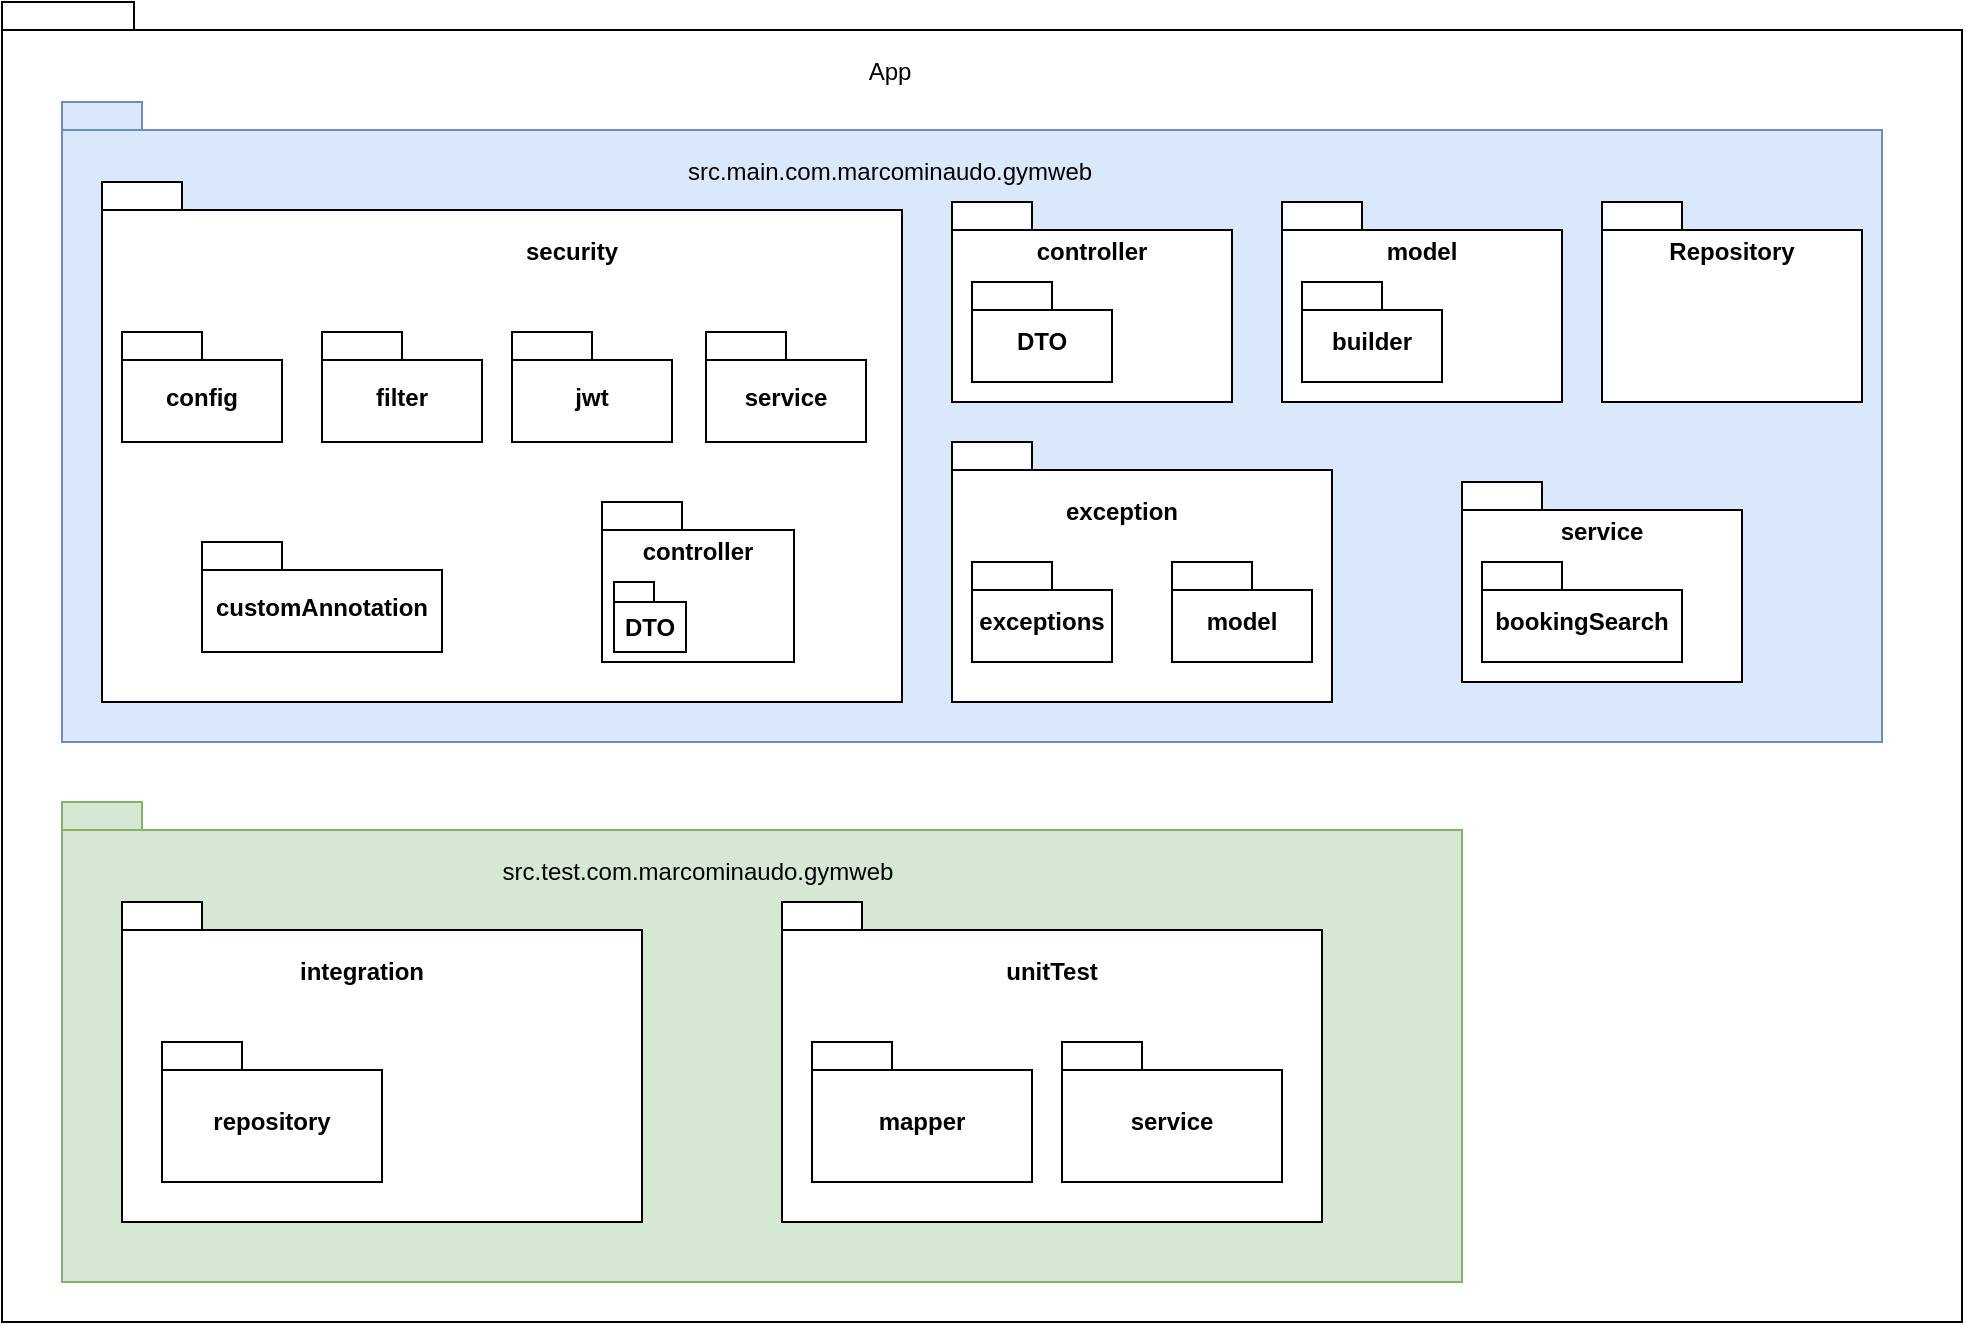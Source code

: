 <mxfile version="21.6.1" type="device">
  <diagram name="Page-1" id="ovZp-Mzr9LYe9Q-ZW3JI">
    <mxGraphModel dx="954" dy="602" grid="1" gridSize="10" guides="1" tooltips="1" connect="1" arrows="1" fold="1" page="1" pageScale="1" pageWidth="827" pageHeight="1169" math="0" shadow="0">
      <root>
        <mxCell id="0" />
        <mxCell id="1" parent="0" />
        <mxCell id="Zw9MDEK5PmF-2Ar9wDsg-5" value="" style="shape=folder;fontStyle=1;spacingTop=10;tabWidth=40;tabHeight=14;tabPosition=left;html=1;whiteSpace=wrap;" vertex="1" parent="1">
          <mxGeometry x="30" y="420" width="980" height="660" as="geometry" />
        </mxCell>
        <mxCell id="Zw9MDEK5PmF-2Ar9wDsg-6" value="" style="shape=folder;fontStyle=1;spacingTop=10;tabWidth=40;tabHeight=14;tabPosition=left;html=1;whiteSpace=wrap;fillColor=#dae8fc;strokeColor=#6c8ebf;" vertex="1" parent="1">
          <mxGeometry x="60" y="470" width="910" height="320" as="geometry" />
        </mxCell>
        <mxCell id="Zw9MDEK5PmF-2Ar9wDsg-8" value="" style="shape=folder;fontStyle=1;spacingTop=10;tabWidth=40;tabHeight=14;tabPosition=left;html=1;whiteSpace=wrap;" vertex="1" parent="1">
          <mxGeometry x="80" y="510" width="400" height="260" as="geometry" />
        </mxCell>
        <mxCell id="Zw9MDEK5PmF-2Ar9wDsg-10" value="&lt;b&gt;security&lt;/b&gt;" style="text;html=1;strokeColor=none;fillColor=none;align=center;verticalAlign=middle;whiteSpace=wrap;rounded=0;" vertex="1" parent="1">
          <mxGeometry x="285" y="530" width="60" height="30" as="geometry" />
        </mxCell>
        <mxCell id="Zw9MDEK5PmF-2Ar9wDsg-11" value="config" style="shape=folder;fontStyle=1;spacingTop=10;tabWidth=40;tabHeight=14;tabPosition=left;html=1;whiteSpace=wrap;" vertex="1" parent="1">
          <mxGeometry x="90" y="585" width="80" height="55" as="geometry" />
        </mxCell>
        <mxCell id="Zw9MDEK5PmF-2Ar9wDsg-12" value="filter" style="shape=folder;fontStyle=1;spacingTop=10;tabWidth=40;tabHeight=14;tabPosition=left;html=1;whiteSpace=wrap;" vertex="1" parent="1">
          <mxGeometry x="190" y="585" width="80" height="55" as="geometry" />
        </mxCell>
        <mxCell id="Zw9MDEK5PmF-2Ar9wDsg-13" value="" style="shape=folder;fontStyle=1;spacingTop=10;tabWidth=40;tabHeight=14;tabPosition=left;html=1;whiteSpace=wrap;" vertex="1" parent="1">
          <mxGeometry x="330" y="670" width="96" height="80" as="geometry" />
        </mxCell>
        <mxCell id="Zw9MDEK5PmF-2Ar9wDsg-14" value="customAnnotation" style="shape=folder;fontStyle=1;spacingTop=10;tabWidth=40;tabHeight=14;tabPosition=left;html=1;whiteSpace=wrap;" vertex="1" parent="1">
          <mxGeometry x="130" y="690" width="120" height="55" as="geometry" />
        </mxCell>
        <mxCell id="Zw9MDEK5PmF-2Ar9wDsg-16" value="jwt" style="shape=folder;fontStyle=1;spacingTop=10;tabWidth=40;tabHeight=14;tabPosition=left;html=1;whiteSpace=wrap;" vertex="1" parent="1">
          <mxGeometry x="285" y="585" width="80" height="55" as="geometry" />
        </mxCell>
        <mxCell id="Zw9MDEK5PmF-2Ar9wDsg-17" value="" style="shape=folder;fontStyle=1;spacingTop=10;tabWidth=40;tabHeight=14;tabPosition=left;html=1;whiteSpace=wrap;" vertex="1" parent="1">
          <mxGeometry x="505" y="520" width="140" height="100" as="geometry" />
        </mxCell>
        <mxCell id="Zw9MDEK5PmF-2Ar9wDsg-22" value="DTO" style="shape=folder;fontStyle=1;spacingTop=10;tabWidth=40;tabHeight=14;tabPosition=left;html=1;whiteSpace=wrap;" vertex="1" parent="1">
          <mxGeometry x="515" y="560" width="70" height="50" as="geometry" />
        </mxCell>
        <mxCell id="Zw9MDEK5PmF-2Ar9wDsg-23" value="" style="shape=folder;fontStyle=1;spacingTop=10;tabWidth=40;tabHeight=14;tabPosition=left;html=1;whiteSpace=wrap;" vertex="1" parent="1">
          <mxGeometry x="505" y="640" width="190" height="130" as="geometry" />
        </mxCell>
        <mxCell id="Zw9MDEK5PmF-2Ar9wDsg-24" value="exceptions" style="shape=folder;fontStyle=1;spacingTop=10;tabWidth=40;tabHeight=14;tabPosition=left;html=1;whiteSpace=wrap;" vertex="1" parent="1">
          <mxGeometry x="515" y="700" width="70" height="50" as="geometry" />
        </mxCell>
        <mxCell id="Zw9MDEK5PmF-2Ar9wDsg-25" value="model" style="shape=folder;fontStyle=1;spacingTop=10;tabWidth=40;tabHeight=14;tabPosition=left;html=1;whiteSpace=wrap;" vertex="1" parent="1">
          <mxGeometry x="615" y="700" width="70" height="50" as="geometry" />
        </mxCell>
        <mxCell id="Zw9MDEK5PmF-2Ar9wDsg-27" value="" style="shape=folder;fontStyle=1;spacingTop=10;tabWidth=40;tabHeight=14;tabPosition=left;html=1;whiteSpace=wrap;" vertex="1" parent="1">
          <mxGeometry x="670" y="520" width="140" height="100" as="geometry" />
        </mxCell>
        <mxCell id="Zw9MDEK5PmF-2Ar9wDsg-28" value="builder" style="shape=folder;fontStyle=1;spacingTop=10;tabWidth=40;tabHeight=14;tabPosition=left;html=1;whiteSpace=wrap;" vertex="1" parent="1">
          <mxGeometry x="680" y="560" width="70" height="50" as="geometry" />
        </mxCell>
        <mxCell id="Zw9MDEK5PmF-2Ar9wDsg-29" value="" style="shape=folder;fontStyle=1;spacingTop=10;tabWidth=40;tabHeight=14;tabPosition=left;html=1;whiteSpace=wrap;" vertex="1" parent="1">
          <mxGeometry x="830" y="520" width="130" height="100" as="geometry" />
        </mxCell>
        <mxCell id="Zw9MDEK5PmF-2Ar9wDsg-33" value="" style="shape=folder;fontStyle=1;spacingTop=10;tabWidth=40;tabHeight=14;tabPosition=left;html=1;whiteSpace=wrap;" vertex="1" parent="1">
          <mxGeometry x="760" y="660" width="140" height="100" as="geometry" />
        </mxCell>
        <mxCell id="Zw9MDEK5PmF-2Ar9wDsg-34" value="bookingSearch" style="shape=folder;fontStyle=1;spacingTop=10;tabWidth=40;tabHeight=14;tabPosition=left;html=1;whiteSpace=wrap;" vertex="1" parent="1">
          <mxGeometry x="770" y="700" width="100" height="50" as="geometry" />
        </mxCell>
        <mxCell id="Zw9MDEK5PmF-2Ar9wDsg-35" value="&lt;b&gt;controller&lt;/b&gt;" style="text;html=1;strokeColor=none;fillColor=none;align=center;verticalAlign=middle;whiteSpace=wrap;rounded=0;" vertex="1" parent="1">
          <mxGeometry x="545" y="530" width="60" height="30" as="geometry" />
        </mxCell>
        <mxCell id="Zw9MDEK5PmF-2Ar9wDsg-36" value="&lt;b&gt;model&lt;/b&gt;" style="text;html=1;strokeColor=none;fillColor=none;align=center;verticalAlign=middle;whiteSpace=wrap;rounded=0;" vertex="1" parent="1">
          <mxGeometry x="710" y="530" width="60" height="30" as="geometry" />
        </mxCell>
        <mxCell id="Zw9MDEK5PmF-2Ar9wDsg-37" value="&lt;b&gt;exception&lt;/b&gt;" style="text;html=1;strokeColor=none;fillColor=none;align=center;verticalAlign=middle;whiteSpace=wrap;rounded=0;" vertex="1" parent="1">
          <mxGeometry x="560" y="660" width="60" height="30" as="geometry" />
        </mxCell>
        <mxCell id="Zw9MDEK5PmF-2Ar9wDsg-38" value="&lt;b&gt;service&lt;/b&gt;" style="text;html=1;strokeColor=none;fillColor=none;align=center;verticalAlign=middle;whiteSpace=wrap;rounded=0;" vertex="1" parent="1">
          <mxGeometry x="800" y="670" width="60" height="30" as="geometry" />
        </mxCell>
        <mxCell id="Zw9MDEK5PmF-2Ar9wDsg-39" value="&lt;b&gt;Repository&lt;/b&gt;" style="text;html=1;strokeColor=none;fillColor=none;align=center;verticalAlign=middle;whiteSpace=wrap;rounded=0;" vertex="1" parent="1">
          <mxGeometry x="865" y="530" width="60" height="30" as="geometry" />
        </mxCell>
        <mxCell id="Zw9MDEK5PmF-2Ar9wDsg-40" value="DTO" style="shape=folder;fontStyle=1;spacingTop=10;tabWidth=20;tabHeight=10;tabPosition=left;html=1;whiteSpace=wrap;" vertex="1" parent="1">
          <mxGeometry x="336" y="710" width="36" height="35" as="geometry" />
        </mxCell>
        <mxCell id="Zw9MDEK5PmF-2Ar9wDsg-41" value="&lt;b&gt;controller&lt;/b&gt;" style="text;html=1;strokeColor=none;fillColor=none;align=center;verticalAlign=middle;whiteSpace=wrap;rounded=0;" vertex="1" parent="1">
          <mxGeometry x="376" y="660" width="4" height="70" as="geometry" />
        </mxCell>
        <mxCell id="Zw9MDEK5PmF-2Ar9wDsg-45" value="service" style="shape=folder;fontStyle=1;spacingTop=10;tabWidth=40;tabHeight=14;tabPosition=left;html=1;whiteSpace=wrap;" vertex="1" parent="1">
          <mxGeometry x="382" y="585" width="80" height="55" as="geometry" />
        </mxCell>
        <UserObject label="src.main.com.marcominaudo.gymweb" id="Zw9MDEK5PmF-2Ar9wDsg-46">
          <mxCell style="text;html=1;strokeColor=none;fillColor=none;align=center;verticalAlign=middle;whiteSpace=wrap;rounded=0;" vertex="1" parent="1">
            <mxGeometry x="444" y="490" width="60" height="30" as="geometry" />
          </mxCell>
        </UserObject>
        <mxCell id="Zw9MDEK5PmF-2Ar9wDsg-48" value="" style="shape=folder;fontStyle=1;spacingTop=10;tabWidth=40;tabHeight=14;tabPosition=left;html=1;whiteSpace=wrap;fillColor=#d5e8d4;strokeColor=#82b366;" vertex="1" parent="1">
          <mxGeometry x="60" y="820" width="700" height="240" as="geometry" />
        </mxCell>
        <mxCell id="Zw9MDEK5PmF-2Ar9wDsg-49" value="" style="shape=folder;fontStyle=1;spacingTop=10;tabWidth=40;tabHeight=14;tabPosition=left;html=1;whiteSpace=wrap;" vertex="1" parent="1">
          <mxGeometry x="90" y="870" width="260" height="160" as="geometry" />
        </mxCell>
        <mxCell id="Zw9MDEK5PmF-2Ar9wDsg-50" value="" style="shape=folder;fontStyle=1;spacingTop=10;tabWidth=40;tabHeight=14;tabPosition=left;html=1;whiteSpace=wrap;" vertex="1" parent="1">
          <mxGeometry x="420" y="870" width="270" height="160" as="geometry" />
        </mxCell>
        <mxCell id="Zw9MDEK5PmF-2Ar9wDsg-52" value="repository" style="shape=folder;fontStyle=1;spacingTop=10;tabWidth=40;tabHeight=14;tabPosition=left;html=1;whiteSpace=wrap;" vertex="1" parent="1">
          <mxGeometry x="110" y="940" width="110" height="70" as="geometry" />
        </mxCell>
        <mxCell id="Zw9MDEK5PmF-2Ar9wDsg-53" value="mapper" style="shape=folder;fontStyle=1;spacingTop=10;tabWidth=40;tabHeight=14;tabPosition=left;html=1;whiteSpace=wrap;" vertex="1" parent="1">
          <mxGeometry x="435" y="940" width="110" height="70" as="geometry" />
        </mxCell>
        <mxCell id="Zw9MDEK5PmF-2Ar9wDsg-54" value="service" style="shape=folder;fontStyle=1;spacingTop=10;tabWidth=40;tabHeight=14;tabPosition=left;html=1;whiteSpace=wrap;" vertex="1" parent="1">
          <mxGeometry x="560" y="940" width="110" height="70" as="geometry" />
        </mxCell>
        <mxCell id="Zw9MDEK5PmF-2Ar9wDsg-56" value="&lt;b style=&quot;border-color: var(--border-color);&quot;&gt;integration&lt;/b&gt;" style="text;html=1;strokeColor=none;fillColor=none;align=center;verticalAlign=middle;whiteSpace=wrap;rounded=0;" vertex="1" parent="1">
          <mxGeometry x="180" y="890" width="60" height="30" as="geometry" />
        </mxCell>
        <mxCell id="Zw9MDEK5PmF-2Ar9wDsg-57" value="&lt;b style=&quot;border-color: var(--border-color);&quot;&gt;unitTest&lt;/b&gt;" style="text;html=1;strokeColor=none;fillColor=none;align=center;verticalAlign=middle;whiteSpace=wrap;rounded=0;" vertex="1" parent="1">
          <mxGeometry x="525" y="890" width="60" height="30" as="geometry" />
        </mxCell>
        <UserObject label="src.test.com.marcominaudo.gymweb" id="Zw9MDEK5PmF-2Ar9wDsg-58">
          <mxCell style="text;html=1;strokeColor=none;fillColor=none;align=center;verticalAlign=middle;whiteSpace=wrap;rounded=0;" vertex="1" parent="1">
            <mxGeometry x="348" y="840" width="60" height="30" as="geometry" />
          </mxCell>
        </UserObject>
        <mxCell id="Zw9MDEK5PmF-2Ar9wDsg-62" value="App" style="text;html=1;strokeColor=none;fillColor=none;align=center;verticalAlign=middle;whiteSpace=wrap;rounded=0;" vertex="1" parent="1">
          <mxGeometry x="444" y="440" width="60" height="30" as="geometry" />
        </mxCell>
      </root>
    </mxGraphModel>
  </diagram>
</mxfile>
